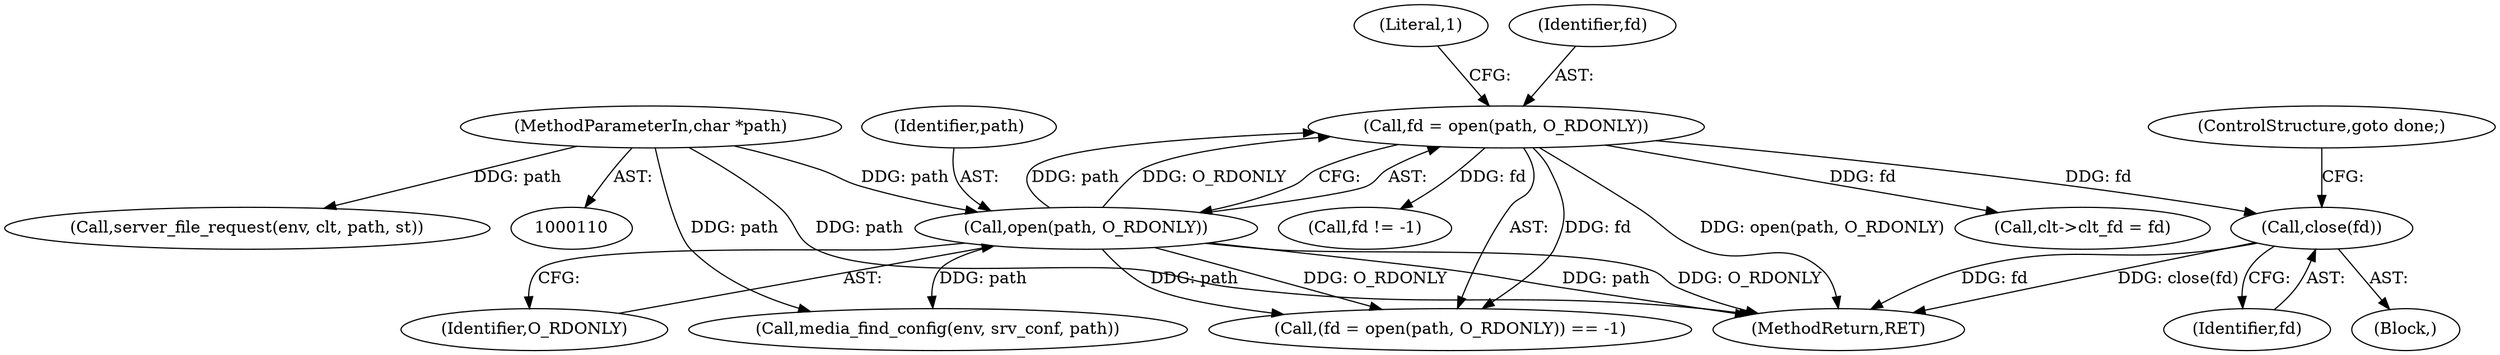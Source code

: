 digraph "0_src_142cfc82b932bc211218fbd7bdda8c7ce83f19df_1@API" {
"1000428" [label="(Call,close(fd))"];
"1000209" [label="(Call,fd = open(path, O_RDONLY))"];
"1000211" [label="(Call,open(path, O_RDONLY))"];
"1000113" [label="(MethodParameterIn,char *path)"];
"1000211" [label="(Call,open(path, O_RDONLY))"];
"1000215" [label="(Literal,1)"];
"1000533" [label="(Call,fd != -1)"];
"1000430" [label="(ControlStructure,goto done;)"];
"1000554" [label="(MethodReturn,RET)"];
"1000213" [label="(Identifier,O_RDONLY)"];
"1000210" [label="(Identifier,fd)"];
"1000173" [label="(Call,server_file_request(env, clt, path, st))"];
"1000209" [label="(Call,fd = open(path, O_RDONLY))"];
"1000433" [label="(Call,clt->clt_fd = fd)"];
"1000113" [label="(MethodParameterIn,char *path)"];
"1000429" [label="(Identifier,fd)"];
"1000219" [label="(Call,media_find_config(env, srv_conf, path))"];
"1000208" [label="(Call,(fd = open(path, O_RDONLY)) == -1)"];
"1000428" [label="(Call,close(fd))"];
"1000424" [label="(Block,)"];
"1000212" [label="(Identifier,path)"];
"1000428" -> "1000424"  [label="AST: "];
"1000428" -> "1000429"  [label="CFG: "];
"1000429" -> "1000428"  [label="AST: "];
"1000430" -> "1000428"  [label="CFG: "];
"1000428" -> "1000554"  [label="DDG: close(fd)"];
"1000428" -> "1000554"  [label="DDG: fd"];
"1000209" -> "1000428"  [label="DDG: fd"];
"1000209" -> "1000208"  [label="AST: "];
"1000209" -> "1000211"  [label="CFG: "];
"1000210" -> "1000209"  [label="AST: "];
"1000211" -> "1000209"  [label="AST: "];
"1000215" -> "1000209"  [label="CFG: "];
"1000209" -> "1000554"  [label="DDG: open(path, O_RDONLY)"];
"1000209" -> "1000208"  [label="DDG: fd"];
"1000211" -> "1000209"  [label="DDG: path"];
"1000211" -> "1000209"  [label="DDG: O_RDONLY"];
"1000209" -> "1000433"  [label="DDG: fd"];
"1000209" -> "1000533"  [label="DDG: fd"];
"1000211" -> "1000213"  [label="CFG: "];
"1000212" -> "1000211"  [label="AST: "];
"1000213" -> "1000211"  [label="AST: "];
"1000211" -> "1000554"  [label="DDG: path"];
"1000211" -> "1000554"  [label="DDG: O_RDONLY"];
"1000211" -> "1000208"  [label="DDG: path"];
"1000211" -> "1000208"  [label="DDG: O_RDONLY"];
"1000113" -> "1000211"  [label="DDG: path"];
"1000211" -> "1000219"  [label="DDG: path"];
"1000113" -> "1000110"  [label="AST: "];
"1000113" -> "1000554"  [label="DDG: path"];
"1000113" -> "1000173"  [label="DDG: path"];
"1000113" -> "1000219"  [label="DDG: path"];
}
